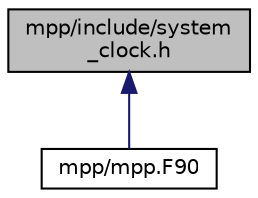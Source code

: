 digraph "mpp/include/system_clock.h"
{
 // INTERACTIVE_SVG=YES
 // LATEX_PDF_SIZE
  edge [fontname="Helvetica",fontsize="10",labelfontname="Helvetica",labelfontsize="10"];
  node [fontname="Helvetica",fontsize="10",shape=record];
  Node1 [label="mpp/include/system\l_clock.h",height=0.2,width=0.4,color="black", fillcolor="grey75", style="filled", fontcolor="black",tooltip=" "];
  Node1 -> Node2 [dir="back",color="midnightblue",fontsize="10",style="solid",fontname="Helvetica"];
  Node2 [label="mpp/mpp.F90",height=0.2,width=0.4,color="black", fillcolor="white", style="filled",URL="$mpp_8F90.html",tooltip="File for mpp_mod."];
}
